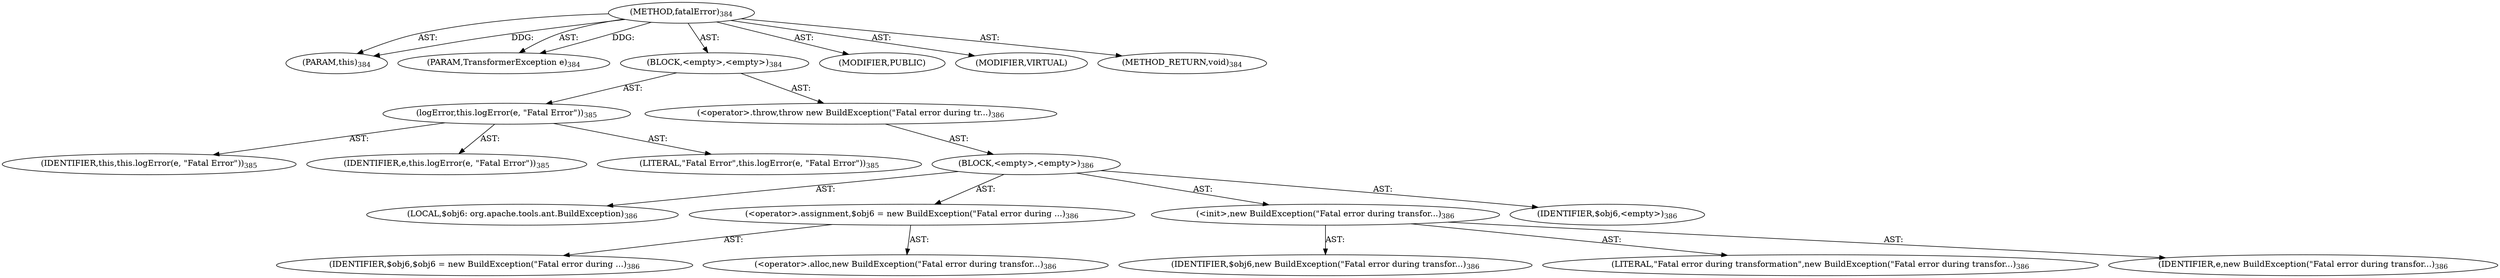 digraph "fatalError" {  
"111669149711" [label = <(METHOD,fatalError)<SUB>384</SUB>> ]
"115964116999" [label = <(PARAM,this)<SUB>384</SUB>> ]
"115964117026" [label = <(PARAM,TransformerException e)<SUB>384</SUB>> ]
"25769803826" [label = <(BLOCK,&lt;empty&gt;,&lt;empty&gt;)<SUB>384</SUB>> ]
"30064771289" [label = <(logError,this.logError(e, &quot;Fatal Error&quot;))<SUB>385</SUB>> ]
"68719476748" [label = <(IDENTIFIER,this,this.logError(e, &quot;Fatal Error&quot;))<SUB>385</SUB>> ]
"68719476923" [label = <(IDENTIFIER,e,this.logError(e, &quot;Fatal Error&quot;))<SUB>385</SUB>> ]
"90194313248" [label = <(LITERAL,&quot;Fatal Error&quot;,this.logError(e, &quot;Fatal Error&quot;))<SUB>385</SUB>> ]
"30064771290" [label = <(&lt;operator&gt;.throw,throw new BuildException(&quot;Fatal error during tr...)<SUB>386</SUB>> ]
"25769803827" [label = <(BLOCK,&lt;empty&gt;,&lt;empty&gt;)<SUB>386</SUB>> ]
"94489280537" [label = <(LOCAL,$obj6: org.apache.tools.ant.BuildException)<SUB>386</SUB>> ]
"30064771291" [label = <(&lt;operator&gt;.assignment,$obj6 = new BuildException(&quot;Fatal error during ...)<SUB>386</SUB>> ]
"68719476924" [label = <(IDENTIFIER,$obj6,$obj6 = new BuildException(&quot;Fatal error during ...)<SUB>386</SUB>> ]
"30064771292" [label = <(&lt;operator&gt;.alloc,new BuildException(&quot;Fatal error during transfor...)<SUB>386</SUB>> ]
"30064771293" [label = <(&lt;init&gt;,new BuildException(&quot;Fatal error during transfor...)<SUB>386</SUB>> ]
"68719476925" [label = <(IDENTIFIER,$obj6,new BuildException(&quot;Fatal error during transfor...)<SUB>386</SUB>> ]
"90194313249" [label = <(LITERAL,&quot;Fatal error during transformation&quot;,new BuildException(&quot;Fatal error during transfor...)<SUB>386</SUB>> ]
"68719476926" [label = <(IDENTIFIER,e,new BuildException(&quot;Fatal error during transfor...)<SUB>386</SUB>> ]
"68719476927" [label = <(IDENTIFIER,$obj6,&lt;empty&gt;)<SUB>386</SUB>> ]
"133143986218" [label = <(MODIFIER,PUBLIC)> ]
"133143986219" [label = <(MODIFIER,VIRTUAL)> ]
"128849018895" [label = <(METHOD_RETURN,void)<SUB>384</SUB>> ]
  "111669149711" -> "115964116999"  [ label = "AST: "] 
  "111669149711" -> "115964117026"  [ label = "AST: "] 
  "111669149711" -> "25769803826"  [ label = "AST: "] 
  "111669149711" -> "133143986218"  [ label = "AST: "] 
  "111669149711" -> "133143986219"  [ label = "AST: "] 
  "111669149711" -> "128849018895"  [ label = "AST: "] 
  "25769803826" -> "30064771289"  [ label = "AST: "] 
  "25769803826" -> "30064771290"  [ label = "AST: "] 
  "30064771289" -> "68719476748"  [ label = "AST: "] 
  "30064771289" -> "68719476923"  [ label = "AST: "] 
  "30064771289" -> "90194313248"  [ label = "AST: "] 
  "30064771290" -> "25769803827"  [ label = "AST: "] 
  "25769803827" -> "94489280537"  [ label = "AST: "] 
  "25769803827" -> "30064771291"  [ label = "AST: "] 
  "25769803827" -> "30064771293"  [ label = "AST: "] 
  "25769803827" -> "68719476927"  [ label = "AST: "] 
  "30064771291" -> "68719476924"  [ label = "AST: "] 
  "30064771291" -> "30064771292"  [ label = "AST: "] 
  "30064771293" -> "68719476925"  [ label = "AST: "] 
  "30064771293" -> "90194313249"  [ label = "AST: "] 
  "30064771293" -> "68719476926"  [ label = "AST: "] 
  "111669149711" -> "115964116999"  [ label = "DDG: "] 
  "111669149711" -> "115964117026"  [ label = "DDG: "] 
}
